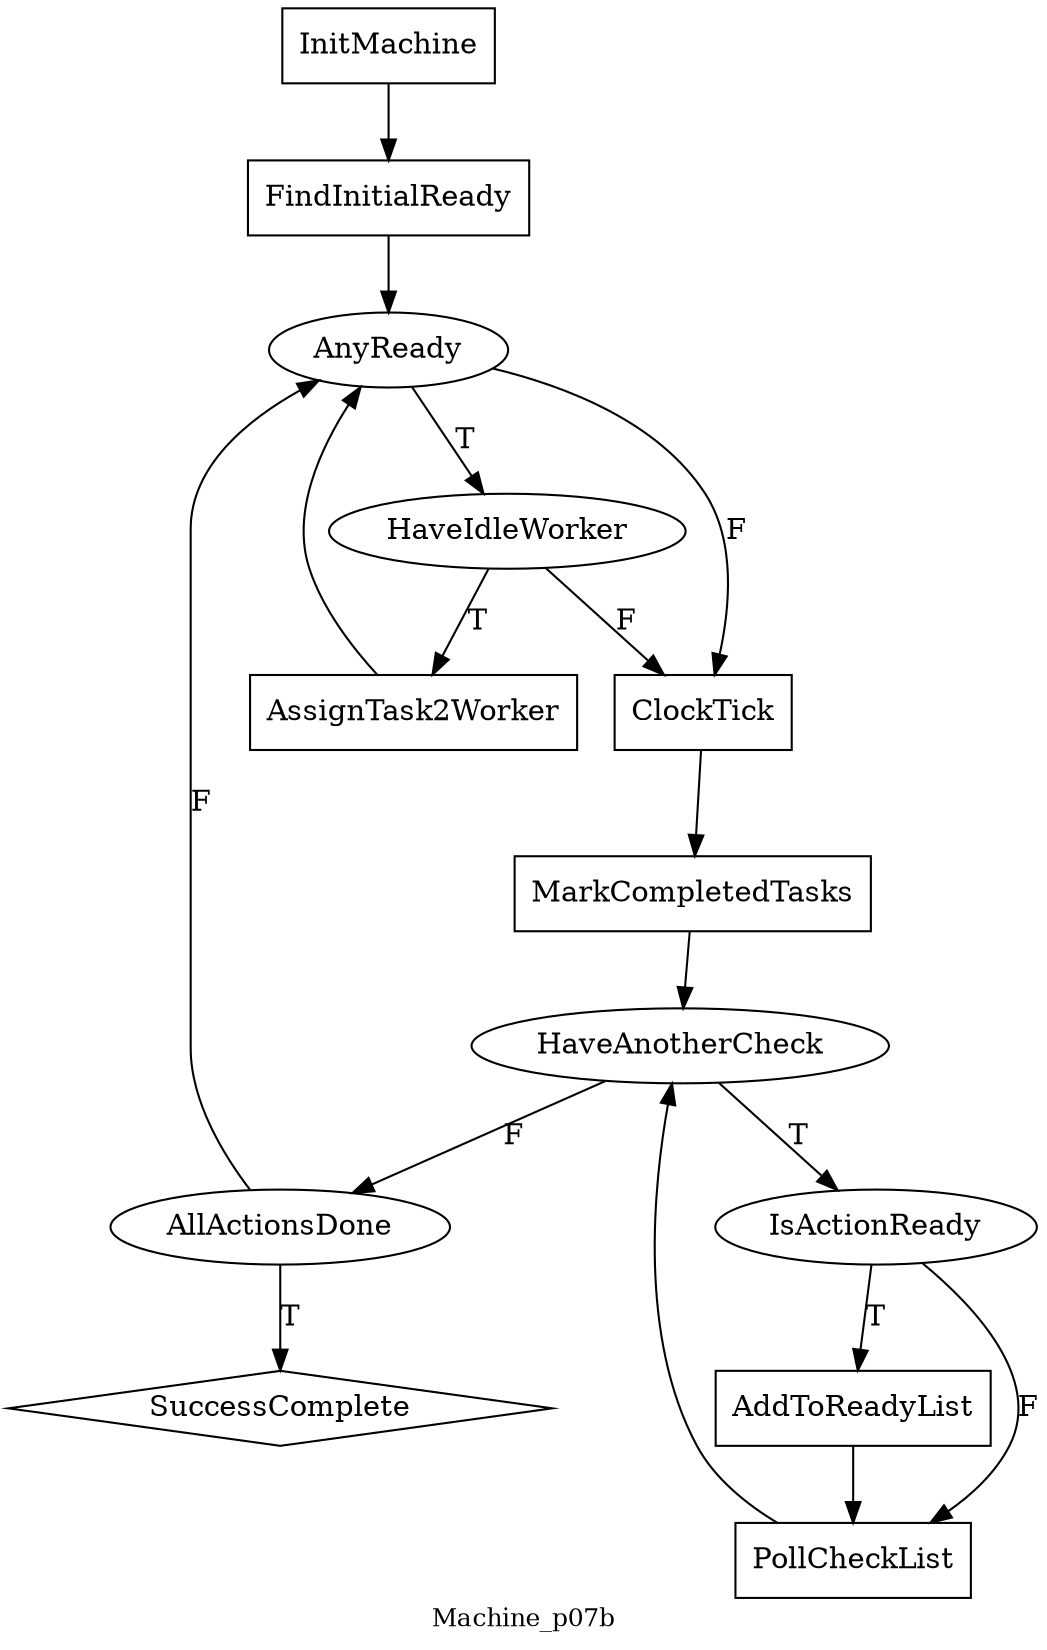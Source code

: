 digraph MyGraphName {
node [shape=box] InitMachine; FindInitialReady; ClockTick; MarkCompletedTasks; AddToReadyList; PollCheckList; AssignTask2Worker
node [shape=diamond] SuccessComplete
node [shape=ellipse] HaveAnotherCheck; IsActionReady; AnyReady; HaveIdleWorker; AllActionsDone
AnyReady->HaveIdleWorker [label=T];
InitMachine->FindInitialReady ;
AddToReadyList->PollCheckList ;
AllActionsDone->SuccessComplete [label=T];
AssignTask2Worker->AnyReady ;
AnyReady->ClockTick [label=F];
HaveIdleWorker->AssignTask2Worker [label=T];
AllActionsDone->AnyReady [label=F];
PollCheckList->HaveAnotherCheck ;
HaveAnotherCheck->AllActionsDone [label=F];
HaveIdleWorker->ClockTick [label=F];
IsActionReady->PollCheckList [label=F];
MarkCompletedTasks->HaveAnotherCheck ;
ClockTick->MarkCompletedTasks ;
IsActionReady->AddToReadyList [label=T];
HaveAnotherCheck->IsActionReady [label=T];
FindInitialReady->AnyReady ;
overlap=false
label=Machine_p07b
fontsize=12
}
